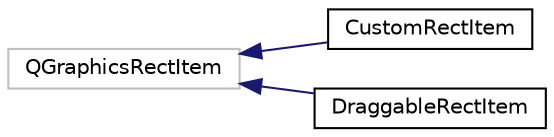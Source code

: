 digraph "Graphical Class Hierarchy"
{
  edge [fontname="Helvetica",fontsize="10",labelfontname="Helvetica",labelfontsize="10"];
  node [fontname="Helvetica",fontsize="10",shape=record];
  rankdir="LR";
  Node56 [label="QGraphicsRectItem",height=0.2,width=0.4,color="grey75", fillcolor="white", style="filled"];
  Node56 -> Node0 [dir="back",color="midnightblue",fontsize="10",style="solid",fontname="Helvetica"];
  Node0 [label="CustomRectItem",height=0.2,width=0.4,color="black", fillcolor="white", style="filled",URL="$classCustomRectItem.html"];
  Node56 -> Node58 [dir="back",color="midnightblue",fontsize="10",style="solid",fontname="Helvetica"];
  Node58 [label="DraggableRectItem",height=0.2,width=0.4,color="black", fillcolor="white", style="filled",URL="$classDraggableRectItem.html"];
}
